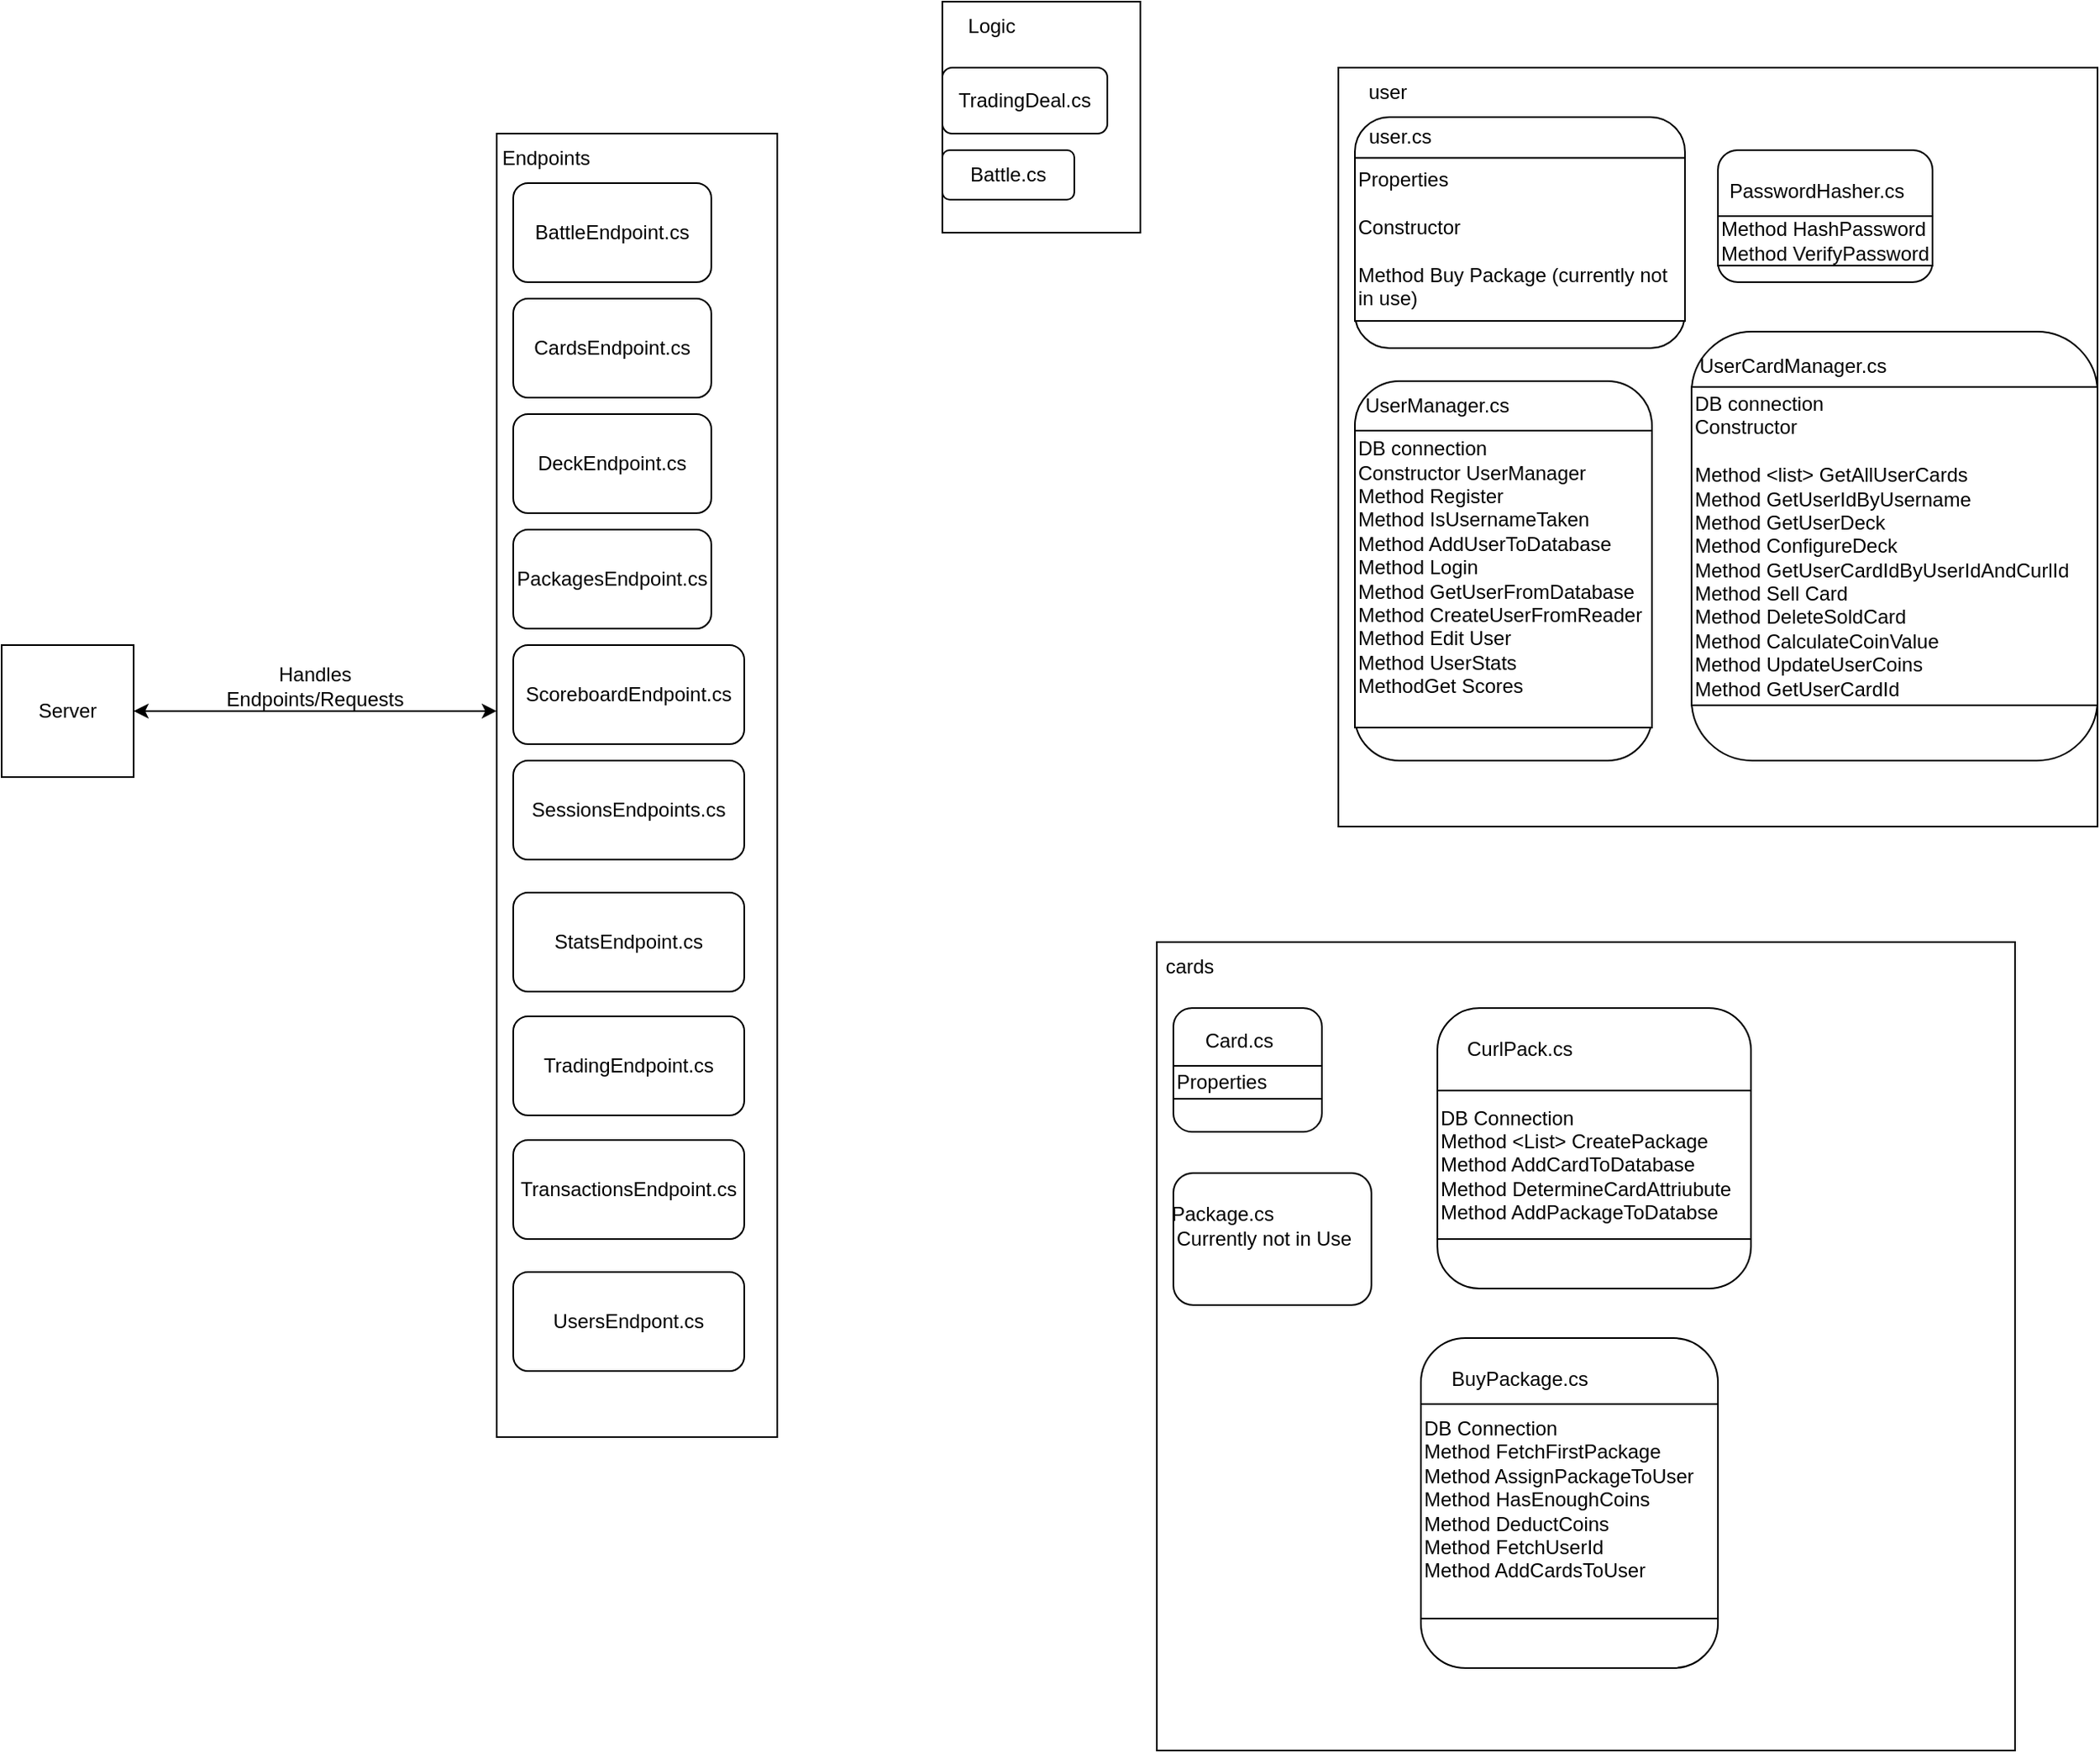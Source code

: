 <mxfile version="23.1.6" type="device">
  <diagram name="Seite-1" id="mm1hh5tV6iaJcO8NtJtf">
    <mxGraphModel dx="2820" dy="2235" grid="1" gridSize="10" guides="1" tooltips="1" connect="1" arrows="1" fold="1" page="1" pageScale="1" pageWidth="827" pageHeight="1169" math="0" shadow="0">
      <root>
        <mxCell id="0" />
        <mxCell id="1" parent="0" />
        <mxCell id="KUPtz_h4TiJK-qAndPZa-4" value="" style="group" vertex="1" connectable="0" parent="1">
          <mxGeometry x="30" y="-250" width="460" height="460" as="geometry" />
        </mxCell>
        <mxCell id="KUPtz_h4TiJK-qAndPZa-1" value="" style="whiteSpace=wrap;html=1;aspect=fixed;" vertex="1" parent="KUPtz_h4TiJK-qAndPZa-4">
          <mxGeometry width="460" height="460" as="geometry" />
        </mxCell>
        <mxCell id="KUPtz_h4TiJK-qAndPZa-2" value="user" style="text;html=1;align=center;verticalAlign=middle;whiteSpace=wrap;rounded=0;" vertex="1" parent="KUPtz_h4TiJK-qAndPZa-4">
          <mxGeometry width="60" height="30" as="geometry" />
        </mxCell>
        <mxCell id="KUPtz_h4TiJK-qAndPZa-13" value="" style="group" vertex="1" connectable="0" parent="KUPtz_h4TiJK-qAndPZa-4">
          <mxGeometry x="10" y="30" width="200" height="140" as="geometry" />
        </mxCell>
        <mxCell id="KUPtz_h4TiJK-qAndPZa-3" value="" style="rounded=1;whiteSpace=wrap;html=1;" vertex="1" parent="KUPtz_h4TiJK-qAndPZa-13">
          <mxGeometry width="200" height="140" as="geometry" />
        </mxCell>
        <mxCell id="KUPtz_h4TiJK-qAndPZa-5" value="user.cs" style="text;html=1;align=center;verticalAlign=middle;whiteSpace=wrap;rounded=0;" vertex="1" parent="KUPtz_h4TiJK-qAndPZa-13">
          <mxGeometry width="54.545" height="24.706" as="geometry" />
        </mxCell>
        <mxCell id="KUPtz_h4TiJK-qAndPZa-11" value="Properties&lt;br&gt;&lt;br&gt;Constructor&lt;br&gt;&lt;br&gt;Method Buy Package (currently not in use)" style="rounded=0;whiteSpace=wrap;html=1;align=left;" vertex="1" parent="KUPtz_h4TiJK-qAndPZa-13">
          <mxGeometry y="24.706" width="200" height="98.824" as="geometry" />
        </mxCell>
        <mxCell id="KUPtz_h4TiJK-qAndPZa-26" value="" style="group" vertex="1" connectable="0" parent="KUPtz_h4TiJK-qAndPZa-4">
          <mxGeometry x="10" y="190" width="180" height="230" as="geometry" />
        </mxCell>
        <mxCell id="KUPtz_h4TiJK-qAndPZa-23" value="" style="rounded=1;whiteSpace=wrap;html=1;" vertex="1" parent="KUPtz_h4TiJK-qAndPZa-26">
          <mxGeometry width="180" height="230" as="geometry" />
        </mxCell>
        <mxCell id="KUPtz_h4TiJK-qAndPZa-24" value="UserManager.cs" style="text;html=1;align=center;verticalAlign=middle;whiteSpace=wrap;rounded=0;" vertex="1" parent="KUPtz_h4TiJK-qAndPZa-26">
          <mxGeometry x="20" width="60" height="30" as="geometry" />
        </mxCell>
        <mxCell id="KUPtz_h4TiJK-qAndPZa-25" value="DB connection&lt;br&gt;Constructor UserManager&lt;br&gt;Method Register&lt;br&gt;Method IsUsernameTaken&lt;br&gt;Method AddUserToDatabase&lt;br&gt;Method Login&lt;br&gt;Method GetUserFromDatabase&lt;br&gt;Method CreateUserFromReader&lt;br&gt;Method Edit User&lt;br&gt;Method UserStats&lt;br&gt;MethodGet Scores&lt;div&gt;&lt;br/&gt;&lt;/div&gt;" style="rounded=0;whiteSpace=wrap;html=1;align=left;" vertex="1" parent="KUPtz_h4TiJK-qAndPZa-26">
          <mxGeometry y="30" width="180" height="180" as="geometry" />
        </mxCell>
        <mxCell id="KUPtz_h4TiJK-qAndPZa-21" value="" style="group" vertex="1" connectable="0" parent="KUPtz_h4TiJK-qAndPZa-4">
          <mxGeometry x="230" y="50" width="130" height="80" as="geometry" />
        </mxCell>
        <mxCell id="KUPtz_h4TiJK-qAndPZa-14" value="" style="rounded=1;whiteSpace=wrap;html=1;" vertex="1" parent="KUPtz_h4TiJK-qAndPZa-21">
          <mxGeometry width="130" height="80" as="geometry" />
        </mxCell>
        <mxCell id="KUPtz_h4TiJK-qAndPZa-15" value="PasswordHasher.cs" style="text;html=1;align=center;verticalAlign=middle;whiteSpace=wrap;rounded=0;" vertex="1" parent="KUPtz_h4TiJK-qAndPZa-21">
          <mxGeometry x="30" y="10" width="60" height="30" as="geometry" />
        </mxCell>
        <mxCell id="KUPtz_h4TiJK-qAndPZa-17" value="Method HashPassword&lt;br&gt;Method VerifyPassword" style="rounded=0;whiteSpace=wrap;html=1;align=left;" vertex="1" parent="KUPtz_h4TiJK-qAndPZa-21">
          <mxGeometry y="40" width="130" height="30" as="geometry" />
        </mxCell>
        <mxCell id="KUPtz_h4TiJK-qAndPZa-30" value="" style="group" vertex="1" connectable="0" parent="KUPtz_h4TiJK-qAndPZa-4">
          <mxGeometry x="214" y="160" width="246" height="260" as="geometry" />
        </mxCell>
        <mxCell id="KUPtz_h4TiJK-qAndPZa-27" value="" style="rounded=1;whiteSpace=wrap;html=1;" vertex="1" parent="KUPtz_h4TiJK-qAndPZa-30">
          <mxGeometry width="246" height="260" as="geometry" />
        </mxCell>
        <mxCell id="KUPtz_h4TiJK-qAndPZa-28" value="UserCardManager.cs" style="text;html=1;align=center;verticalAlign=middle;whiteSpace=wrap;rounded=0;" vertex="1" parent="KUPtz_h4TiJK-qAndPZa-30">
          <mxGeometry x="35.143" y="8.387" width="52.714" height="25.161" as="geometry" />
        </mxCell>
        <mxCell id="KUPtz_h4TiJK-qAndPZa-29" value="DB connection&lt;br&gt;Constructor&lt;br&gt;&lt;br&gt;Method &amp;lt;list&amp;gt; GetAllUserCards&lt;br&gt;Method GetUserIdByUsername&lt;br&gt;Method GetUserDeck&lt;br&gt;Method ConfigureDeck&lt;br&gt;Method GetUserCardIdByUserIdAndCurlId&lt;br&gt;Method Sell Card&lt;br&gt;Method DeleteSoldCard&lt;br&gt;Method CalculateCoinValue&lt;br&gt;Method UpdateUserCoins&lt;br&gt;Method GetUserCardId" style="rounded=0;whiteSpace=wrap;html=1;align=left;" vertex="1" parent="KUPtz_h4TiJK-qAndPZa-30">
          <mxGeometry y="33.548" width="246" height="192.903" as="geometry" />
        </mxCell>
        <mxCell id="KUPtz_h4TiJK-qAndPZa-52" value="" style="group" vertex="1" connectable="0" parent="1">
          <mxGeometry x="-210" y="-290" width="120" height="140" as="geometry" />
        </mxCell>
        <mxCell id="KUPtz_h4TiJK-qAndPZa-48" value="" style="rounded=0;whiteSpace=wrap;html=1;" vertex="1" parent="KUPtz_h4TiJK-qAndPZa-52">
          <mxGeometry width="120" height="140" as="geometry" />
        </mxCell>
        <mxCell id="KUPtz_h4TiJK-qAndPZa-49" value="Logic" style="text;html=1;align=center;verticalAlign=middle;whiteSpace=wrap;rounded=0;" vertex="1" parent="KUPtz_h4TiJK-qAndPZa-52">
          <mxGeometry width="60" height="30" as="geometry" />
        </mxCell>
        <mxCell id="KUPtz_h4TiJK-qAndPZa-50" value="TradingDeal.cs" style="rounded=1;whiteSpace=wrap;html=1;" vertex="1" parent="KUPtz_h4TiJK-qAndPZa-52">
          <mxGeometry y="40" width="100" height="40" as="geometry" />
        </mxCell>
        <mxCell id="KUPtz_h4TiJK-qAndPZa-51" value="Battle.cs" style="rounded=1;whiteSpace=wrap;html=1;" vertex="1" parent="KUPtz_h4TiJK-qAndPZa-52">
          <mxGeometry y="90" width="80" height="30" as="geometry" />
        </mxCell>
        <mxCell id="KUPtz_h4TiJK-qAndPZa-53" value="Server" style="whiteSpace=wrap;html=1;aspect=fixed;" vertex="1" parent="1">
          <mxGeometry x="-780" y="100" width="80" height="80" as="geometry" />
        </mxCell>
        <mxCell id="KUPtz_h4TiJK-qAndPZa-66" value="" style="group" vertex="1" connectable="0" parent="1">
          <mxGeometry x="-480" y="-210" width="170" height="790" as="geometry" />
        </mxCell>
        <mxCell id="KUPtz_h4TiJK-qAndPZa-54" value="" style="rounded=0;whiteSpace=wrap;html=1;" vertex="1" parent="KUPtz_h4TiJK-qAndPZa-66">
          <mxGeometry width="170" height="790" as="geometry" />
        </mxCell>
        <mxCell id="KUPtz_h4TiJK-qAndPZa-55" value="Endpoints" style="text;html=1;align=center;verticalAlign=middle;whiteSpace=wrap;rounded=0;" vertex="1" parent="KUPtz_h4TiJK-qAndPZa-66">
          <mxGeometry width="60" height="30" as="geometry" />
        </mxCell>
        <mxCell id="KUPtz_h4TiJK-qAndPZa-56" value="BattleEndpoint.cs" style="rounded=1;whiteSpace=wrap;html=1;" vertex="1" parent="KUPtz_h4TiJK-qAndPZa-66">
          <mxGeometry x="10" y="30" width="120" height="60" as="geometry" />
        </mxCell>
        <mxCell id="KUPtz_h4TiJK-qAndPZa-57" value="CardsEndpoint.cs" style="rounded=1;whiteSpace=wrap;html=1;" vertex="1" parent="KUPtz_h4TiJK-qAndPZa-66">
          <mxGeometry x="10" y="100" width="120" height="60" as="geometry" />
        </mxCell>
        <mxCell id="KUPtz_h4TiJK-qAndPZa-58" value="DeckEndpoint.cs" style="rounded=1;whiteSpace=wrap;html=1;" vertex="1" parent="KUPtz_h4TiJK-qAndPZa-66">
          <mxGeometry x="10" y="170" width="120" height="60" as="geometry" />
        </mxCell>
        <mxCell id="KUPtz_h4TiJK-qAndPZa-59" value="PackagesEndpoint.cs" style="rounded=1;whiteSpace=wrap;html=1;" vertex="1" parent="KUPtz_h4TiJK-qAndPZa-66">
          <mxGeometry x="10" y="240" width="120" height="60" as="geometry" />
        </mxCell>
        <mxCell id="KUPtz_h4TiJK-qAndPZa-60" value="ScoreboardEndpoint.cs" style="rounded=1;whiteSpace=wrap;html=1;" vertex="1" parent="KUPtz_h4TiJK-qAndPZa-66">
          <mxGeometry x="10" y="310" width="140" height="60" as="geometry" />
        </mxCell>
        <mxCell id="KUPtz_h4TiJK-qAndPZa-61" value="SessionsEndpoints.cs" style="rounded=1;whiteSpace=wrap;html=1;" vertex="1" parent="KUPtz_h4TiJK-qAndPZa-66">
          <mxGeometry x="10" y="380" width="140" height="60" as="geometry" />
        </mxCell>
        <mxCell id="KUPtz_h4TiJK-qAndPZa-62" value="StatsEndpoint.cs" style="rounded=1;whiteSpace=wrap;html=1;" vertex="1" parent="KUPtz_h4TiJK-qAndPZa-66">
          <mxGeometry x="10" y="460" width="140" height="60" as="geometry" />
        </mxCell>
        <mxCell id="KUPtz_h4TiJK-qAndPZa-63" value="TradingEndpoint.cs" style="rounded=1;whiteSpace=wrap;html=1;" vertex="1" parent="KUPtz_h4TiJK-qAndPZa-66">
          <mxGeometry x="10" y="535" width="140" height="60" as="geometry" />
        </mxCell>
        <mxCell id="KUPtz_h4TiJK-qAndPZa-64" value="TransactionsEndpoint.cs" style="rounded=1;whiteSpace=wrap;html=1;" vertex="1" parent="KUPtz_h4TiJK-qAndPZa-66">
          <mxGeometry x="10" y="610" width="140" height="60" as="geometry" />
        </mxCell>
        <mxCell id="KUPtz_h4TiJK-qAndPZa-65" value="UsersEndpont.cs" style="rounded=1;whiteSpace=wrap;html=1;" vertex="1" parent="KUPtz_h4TiJK-qAndPZa-66">
          <mxGeometry x="10" y="690" width="140" height="60" as="geometry" />
        </mxCell>
        <mxCell id="KUPtz_h4TiJK-qAndPZa-67" value="" style="group" vertex="1" connectable="0" parent="1">
          <mxGeometry x="-90" y="280" width="530" height="490" as="geometry" />
        </mxCell>
        <mxCell id="KUPtz_h4TiJK-qAndPZa-31" value="" style="rounded=0;whiteSpace=wrap;html=1;" vertex="1" parent="KUPtz_h4TiJK-qAndPZa-67">
          <mxGeometry x="10" width="520" height="490" as="geometry" />
        </mxCell>
        <mxCell id="KUPtz_h4TiJK-qAndPZa-32" value="cards" style="text;html=1;align=center;verticalAlign=middle;whiteSpace=wrap;rounded=0;" vertex="1" parent="KUPtz_h4TiJK-qAndPZa-67">
          <mxGeometry width="60" height="30" as="geometry" />
        </mxCell>
        <mxCell id="KUPtz_h4TiJK-qAndPZa-36" value="" style="group" vertex="1" connectable="0" parent="KUPtz_h4TiJK-qAndPZa-67">
          <mxGeometry x="20" y="40" width="90" height="75" as="geometry" />
        </mxCell>
        <mxCell id="KUPtz_h4TiJK-qAndPZa-33" value="" style="rounded=1;whiteSpace=wrap;html=1;" vertex="1" parent="KUPtz_h4TiJK-qAndPZa-36">
          <mxGeometry width="90" height="75" as="geometry" />
        </mxCell>
        <mxCell id="KUPtz_h4TiJK-qAndPZa-34" value="Card.cs" style="text;html=1;align=center;verticalAlign=middle;whiteSpace=wrap;rounded=0;" vertex="1" parent="KUPtz_h4TiJK-qAndPZa-36">
          <mxGeometry x="10" y="5" width="60" height="30" as="geometry" />
        </mxCell>
        <mxCell id="KUPtz_h4TiJK-qAndPZa-35" value="Properties" style="rounded=0;whiteSpace=wrap;html=1;align=left;" vertex="1" parent="KUPtz_h4TiJK-qAndPZa-36">
          <mxGeometry y="35" width="90" height="20" as="geometry" />
        </mxCell>
        <mxCell id="KUPtz_h4TiJK-qAndPZa-39" value="" style="group" vertex="1" connectable="0" parent="KUPtz_h4TiJK-qAndPZa-67">
          <mxGeometry x="20" y="140" width="120" height="80" as="geometry" />
        </mxCell>
        <mxCell id="KUPtz_h4TiJK-qAndPZa-37" value="Currently not in Use" style="rounded=1;whiteSpace=wrap;html=1;align=left;" vertex="1" parent="KUPtz_h4TiJK-qAndPZa-39">
          <mxGeometry width="120" height="80" as="geometry" />
        </mxCell>
        <mxCell id="KUPtz_h4TiJK-qAndPZa-38" value="Package.cs" style="text;html=1;align=center;verticalAlign=middle;whiteSpace=wrap;rounded=0;" vertex="1" parent="KUPtz_h4TiJK-qAndPZa-39">
          <mxGeometry y="10" width="60" height="30" as="geometry" />
        </mxCell>
        <mxCell id="KUPtz_h4TiJK-qAndPZa-43" value="" style="group" vertex="1" connectable="0" parent="KUPtz_h4TiJK-qAndPZa-67">
          <mxGeometry x="180" y="40" width="190" height="170" as="geometry" />
        </mxCell>
        <mxCell id="KUPtz_h4TiJK-qAndPZa-40" value="" style="rounded=1;whiteSpace=wrap;html=1;" vertex="1" parent="KUPtz_h4TiJK-qAndPZa-43">
          <mxGeometry width="190" height="170" as="geometry" />
        </mxCell>
        <mxCell id="KUPtz_h4TiJK-qAndPZa-41" value="CurlPack.cs" style="text;html=1;align=center;verticalAlign=middle;whiteSpace=wrap;rounded=0;" vertex="1" parent="KUPtz_h4TiJK-qAndPZa-43">
          <mxGeometry x="20" y="10" width="60" height="30" as="geometry" />
        </mxCell>
        <mxCell id="KUPtz_h4TiJK-qAndPZa-42" value="DB Connection&lt;br&gt;Method &amp;lt;List&amp;gt; CreatePackage&lt;br&gt;Method AddCardToDatabase&lt;div&gt;Method DetermineCardAttriubute&lt;br&gt;&lt;/div&gt;&lt;div&gt;Method AddPackageToDatabse&lt;br&gt;&lt;/div&gt;" style="rounded=0;whiteSpace=wrap;html=1;align=left;" vertex="1" parent="KUPtz_h4TiJK-qAndPZa-43">
          <mxGeometry y="50" width="190" height="90" as="geometry" />
        </mxCell>
        <mxCell id="KUPtz_h4TiJK-qAndPZa-47" value="" style="group" vertex="1" connectable="0" parent="KUPtz_h4TiJK-qAndPZa-67">
          <mxGeometry x="170" y="240" width="180" height="200" as="geometry" />
        </mxCell>
        <mxCell id="KUPtz_h4TiJK-qAndPZa-44" value="" style="rounded=1;whiteSpace=wrap;html=1;" vertex="1" parent="KUPtz_h4TiJK-qAndPZa-47">
          <mxGeometry width="180" height="200" as="geometry" />
        </mxCell>
        <mxCell id="KUPtz_h4TiJK-qAndPZa-45" value="BuyPackage.cs" style="text;html=1;align=center;verticalAlign=middle;whiteSpace=wrap;rounded=0;" vertex="1" parent="KUPtz_h4TiJK-qAndPZa-47">
          <mxGeometry x="30" y="10" width="60" height="30" as="geometry" />
        </mxCell>
        <mxCell id="KUPtz_h4TiJK-qAndPZa-46" value="DB Connection&lt;br&gt;Method FetchFirstPackage&lt;br&gt;Method AssignPackageToUser&lt;br&gt;Method HasEnoughCoins&lt;br&gt;Method DeductCoins&lt;br&gt;Method FetchUserId&lt;br&gt;Method AddCardsToUser&lt;div&gt;&lt;br/&gt;&lt;/div&gt;" style="rounded=0;whiteSpace=wrap;html=1;align=left;" vertex="1" parent="KUPtz_h4TiJK-qAndPZa-47">
          <mxGeometry y="40" width="180" height="130" as="geometry" />
        </mxCell>
        <mxCell id="KUPtz_h4TiJK-qAndPZa-68" value="" style="endArrow=classic;startArrow=classic;html=1;rounded=0;exitX=1;exitY=0.5;exitDx=0;exitDy=0;entryX=0;entryY=0.443;entryDx=0;entryDy=0;entryPerimeter=0;" edge="1" parent="1" source="KUPtz_h4TiJK-qAndPZa-53" target="KUPtz_h4TiJK-qAndPZa-54">
          <mxGeometry width="50" height="50" relative="1" as="geometry">
            <mxPoint x="-560" y="190" as="sourcePoint" />
            <mxPoint x="-510" y="140" as="targetPoint" />
          </mxGeometry>
        </mxCell>
        <mxCell id="KUPtz_h4TiJK-qAndPZa-69" value="Handles Endpoints/Requests" style="text;html=1;align=center;verticalAlign=middle;whiteSpace=wrap;rounded=0;" vertex="1" parent="1">
          <mxGeometry x="-660" y="110" width="140" height="30" as="geometry" />
        </mxCell>
      </root>
    </mxGraphModel>
  </diagram>
</mxfile>
